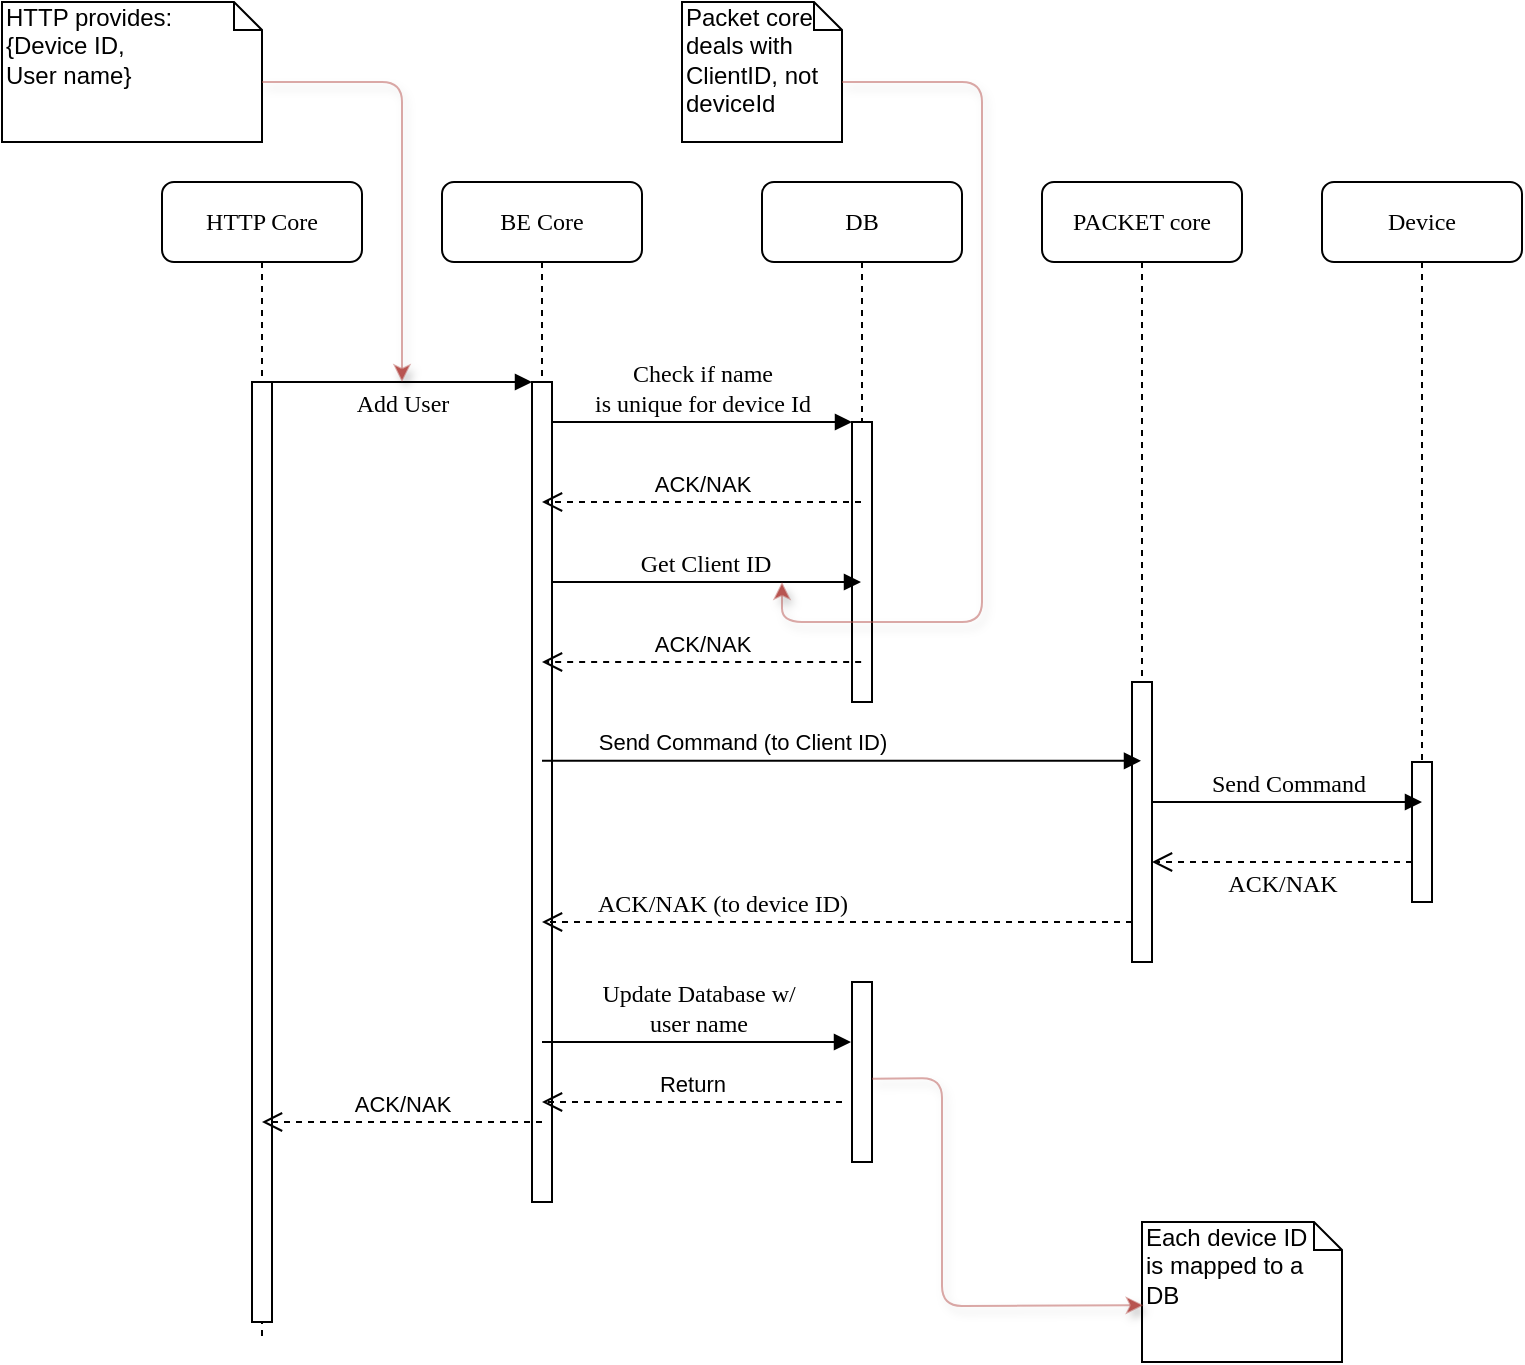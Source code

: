 <mxfile version="13.0.1" type="device"><diagram name="Page-1" id="13e1069c-82ec-6db2-03f1-153e76fe0fe0"><mxGraphModel dx="1422" dy="1666" grid="1" gridSize="10" guides="1" tooltips="1" connect="1" arrows="1" fold="1" page="1" pageScale="1" pageWidth="1100" pageHeight="850" background="#ffffff" math="0" shadow="0"><root><mxCell id="0"/><mxCell id="1" parent="0"/><mxCell id="7baba1c4bc27f4b0-2" value="BE Core" style="shape=umlLifeline;perimeter=lifelinePerimeter;whiteSpace=wrap;html=1;container=1;collapsible=0;recursiveResize=0;outlineConnect=0;rounded=1;shadow=0;comic=0;labelBackgroundColor=none;strokeWidth=1;fontFamily=Verdana;fontSize=12;align=center;" parent="1" vertex="1"><mxGeometry x="240" y="80" width="100" height="510" as="geometry"/></mxCell><mxCell id="7baba1c4bc27f4b0-10" value="" style="html=1;points=[];perimeter=orthogonalPerimeter;rounded=0;shadow=0;comic=0;labelBackgroundColor=none;strokeWidth=1;fontFamily=Verdana;fontSize=12;align=center;" parent="7baba1c4bc27f4b0-2" vertex="1"><mxGeometry x="45" y="100" width="10" height="410" as="geometry"/></mxCell><mxCell id="7baba1c4bc27f4b0-3" value="DB" style="shape=umlLifeline;perimeter=lifelinePerimeter;whiteSpace=wrap;html=1;container=1;collapsible=0;recursiveResize=0;outlineConnect=0;rounded=1;shadow=0;comic=0;labelBackgroundColor=none;strokeWidth=1;fontFamily=Verdana;fontSize=12;align=center;" parent="1" vertex="1"><mxGeometry x="400" y="80" width="100" height="260" as="geometry"/></mxCell><mxCell id="7baba1c4bc27f4b0-13" value="" style="html=1;points=[];perimeter=orthogonalPerimeter;rounded=0;shadow=0;comic=0;labelBackgroundColor=none;strokeWidth=1;fontFamily=Verdana;fontSize=12;align=center;" parent="7baba1c4bc27f4b0-3" vertex="1"><mxGeometry x="45" y="120" width="10" height="140" as="geometry"/></mxCell><mxCell id="7baba1c4bc27f4b0-4" value="PACKET core" style="shape=umlLifeline;perimeter=lifelinePerimeter;whiteSpace=wrap;html=1;container=1;collapsible=0;recursiveResize=0;outlineConnect=0;rounded=1;shadow=0;comic=0;labelBackgroundColor=none;strokeWidth=1;fontFamily=Verdana;fontSize=12;align=center;" parent="1" vertex="1"><mxGeometry x="540" y="80" width="100" height="390" as="geometry"/></mxCell><mxCell id="7baba1c4bc27f4b0-16" value="" style="html=1;points=[];perimeter=orthogonalPerimeter;rounded=0;shadow=0;comic=0;labelBackgroundColor=none;strokeWidth=1;fontFamily=Verdana;fontSize=12;align=center;" parent="7baba1c4bc27f4b0-4" vertex="1"><mxGeometry x="45" y="250" width="10" height="140" as="geometry"/></mxCell><mxCell id="7baba1c4bc27f4b0-5" value="Device" style="shape=umlLifeline;perimeter=lifelinePerimeter;whiteSpace=wrap;html=1;container=1;collapsible=0;recursiveResize=0;outlineConnect=0;rounded=1;shadow=0;comic=0;labelBackgroundColor=none;strokeWidth=1;fontFamily=Verdana;fontSize=12;align=center;" parent="1" vertex="1"><mxGeometry x="680" y="80" width="100" height="290" as="geometry"/></mxCell><mxCell id="7baba1c4bc27f4b0-8" value="HTTP Core" style="shape=umlLifeline;perimeter=lifelinePerimeter;whiteSpace=wrap;html=1;container=1;collapsible=0;recursiveResize=0;outlineConnect=0;rounded=1;shadow=0;comic=0;labelBackgroundColor=none;strokeWidth=1;fontFamily=Verdana;fontSize=12;align=center;" parent="1" vertex="1"><mxGeometry x="100" y="80" width="100" height="580" as="geometry"/></mxCell><mxCell id="7baba1c4bc27f4b0-9" value="" style="html=1;points=[];perimeter=orthogonalPerimeter;rounded=0;shadow=0;comic=0;labelBackgroundColor=none;strokeWidth=1;fontFamily=Verdana;fontSize=12;align=center;" parent="7baba1c4bc27f4b0-8" vertex="1"><mxGeometry x="45" y="100" width="10" height="470" as="geometry"/></mxCell><mxCell id="7baba1c4bc27f4b0-19" value="" style="html=1;points=[];perimeter=orthogonalPerimeter;rounded=0;shadow=0;comic=0;labelBackgroundColor=none;strokeWidth=1;fontFamily=Verdana;fontSize=12;align=center;" parent="1" vertex="1"><mxGeometry x="725" y="370" width="10" height="70" as="geometry"/></mxCell><mxCell id="7baba1c4bc27f4b0-21" value="ACK/NAK" style="html=1;verticalAlign=bottom;endArrow=open;dashed=1;endSize=8;labelBackgroundColor=none;fontFamily=Verdana;fontSize=12;edgeStyle=elbowEdgeStyle;elbow=vertical;" parent="1" source="7baba1c4bc27f4b0-19" target="7baba1c4bc27f4b0-16" edge="1"><mxGeometry x="0.308" y="28" relative="1" as="geometry"><mxPoint x="650" y="306" as="targetPoint"/><Array as="points"><mxPoint x="640" y="420"/><mxPoint x="680" y="440"/><mxPoint x="690" y="400"/><mxPoint x="660" y="470"/><mxPoint x="670" y="260"/><mxPoint x="700" y="260"/></Array><mxPoint x="20" y="-8" as="offset"/></mxGeometry></mxCell><mxCell id="7baba1c4bc27f4b0-11" value="Add User" style="html=1;verticalAlign=bottom;endArrow=block;entryX=0;entryY=0;labelBackgroundColor=none;fontFamily=Verdana;fontSize=12;edgeStyle=elbowEdgeStyle;elbow=vertical;" parent="1" source="7baba1c4bc27f4b0-9" target="7baba1c4bc27f4b0-10" edge="1"><mxGeometry x="-0.0" y="-20" relative="1" as="geometry"><mxPoint x="220" y="190" as="sourcePoint"/><mxPoint as="offset"/></mxGeometry></mxCell><mxCell id="7baba1c4bc27f4b0-14" value="Check if name &lt;br&gt;is unique for device Id" style="html=1;verticalAlign=bottom;endArrow=block;entryX=0;entryY=0;labelBackgroundColor=none;fontFamily=Verdana;fontSize=12;edgeStyle=elbowEdgeStyle;elbow=vertical;" parent="1" source="7baba1c4bc27f4b0-10" target="7baba1c4bc27f4b0-13" edge="1"><mxGeometry relative="1" as="geometry"><mxPoint x="370" y="200" as="sourcePoint"/></mxGeometry></mxCell><mxCell id="5E0lXM-HtLIQYhGyxgsT-3" value="ACK/NAK" style="html=1;verticalAlign=bottom;endArrow=open;dashed=1;endSize=8;" edge="1" parent="1" source="7baba1c4bc27f4b0-3" target="7baba1c4bc27f4b0-2"><mxGeometry relative="1" as="geometry"><mxPoint x="430" y="250" as="sourcePoint"/><mxPoint x="350" y="250" as="targetPoint"/><Array as="points"><mxPoint x="380" y="240"/></Array></mxGeometry></mxCell><mxCell id="5E0lXM-HtLIQYhGyxgsT-4" value="Get Client ID&amp;nbsp;&lt;br&gt;" style="html=1;verticalAlign=bottom;endArrow=block;labelBackgroundColor=none;fontFamily=Verdana;fontSize=12;edgeStyle=elbowEdgeStyle;elbow=vertical;" edge="1" parent="1" source="7baba1c4bc27f4b0-10" target="7baba1c4bc27f4b0-3"><mxGeometry relative="1" as="geometry"><mxPoint x="300" y="300.048" as="sourcePoint"/><mxPoint x="430" y="300" as="targetPoint"/><Array as="points"><mxPoint x="310" y="280"/><mxPoint x="320" y="290"/><mxPoint x="350" y="290"/><mxPoint x="320" y="310"/><mxPoint x="330" y="300"/></Array></mxGeometry></mxCell><mxCell id="5E0lXM-HtLIQYhGyxgsT-6" value="ACK/NAK" style="html=1;verticalAlign=bottom;endArrow=open;dashed=1;endSize=8;" edge="1" parent="1"><mxGeometry relative="1" as="geometry"><mxPoint x="449.57" y="320" as="sourcePoint"/><mxPoint x="289.999" y="320" as="targetPoint"/><Array as="points"><mxPoint x="380.07" y="320"/></Array></mxGeometry></mxCell><mxCell id="5E0lXM-HtLIQYhGyxgsT-8" value="Send Command (to Client ID)" style="html=1;verticalAlign=bottom;endArrow=block;" edge="1" parent="1" target="7baba1c4bc27f4b0-4"><mxGeometry x="-0.332" width="80" relative="1" as="geometry"><mxPoint x="290" y="369.43" as="sourcePoint"/><mxPoint x="370" y="369.43" as="targetPoint"/><mxPoint as="offset"/></mxGeometry></mxCell><mxCell id="5E0lXM-HtLIQYhGyxgsT-10" value="ACK/NAK (to device ID)" style="html=1;verticalAlign=bottom;endArrow=open;dashed=1;endSize=8;labelBackgroundColor=none;fontFamily=Verdana;fontSize=12;edgeStyle=elbowEdgeStyle;elbow=vertical;" edge="1" parent="1" target="7baba1c4bc27f4b0-2"><mxGeometry x="0.39" relative="1" as="geometry"><mxPoint x="455" y="470" as="targetPoint"/><mxPoint x="585" y="450" as="sourcePoint"/><mxPoint as="offset"/></mxGeometry></mxCell><mxCell id="5E0lXM-HtLIQYhGyxgsT-11" value="" style="html=1;points=[];perimeter=orthogonalPerimeter;rounded=0;shadow=0;comic=0;labelBackgroundColor=none;strokeWidth=1;fontFamily=Verdana;fontSize=12;align=center;" vertex="1" parent="1"><mxGeometry x="445" y="480" width="10" height="90" as="geometry"/></mxCell><mxCell id="5E0lXM-HtLIQYhGyxgsT-13" value="Update Database w/&lt;br&gt;user name" style="html=1;verticalAlign=bottom;endArrow=block;labelBackgroundColor=none;fontFamily=Verdana;fontSize=12;edgeStyle=elbowEdgeStyle;elbow=vertical;" edge="1" parent="1"><mxGeometry relative="1" as="geometry"><mxPoint x="290" y="510" as="sourcePoint"/><mxPoint x="444.5" y="510" as="targetPoint"/><Array as="points"><mxPoint x="305" y="510"/><mxPoint x="315" y="520"/><mxPoint x="345" y="520"/><mxPoint x="315" y="540"/><mxPoint x="325" y="530"/></Array></mxGeometry></mxCell><mxCell id="5E0lXM-HtLIQYhGyxgsT-14" value="ACK/NAK" style="html=1;verticalAlign=bottom;endArrow=open;dashed=1;endSize=8;" edge="1" parent="1"><mxGeometry relative="1" as="geometry"><mxPoint x="290" y="550" as="sourcePoint"/><mxPoint x="149.999" y="550" as="targetPoint"/><Array as="points"><mxPoint x="240.07" y="550"/></Array></mxGeometry></mxCell><mxCell id="5E0lXM-HtLIQYhGyxgsT-16" value="Send Command" style="html=1;verticalAlign=bottom;endArrow=block;labelBackgroundColor=none;fontFamily=Verdana;fontSize=12;edgeStyle=elbowEdgeStyle;elbow=vertical;" edge="1" parent="1"><mxGeometry relative="1" as="geometry"><mxPoint x="595" y="390" as="sourcePoint"/><mxPoint x="730" y="390" as="targetPoint"/><Array as="points"><mxPoint x="610" y="390"/><mxPoint x="620" y="400"/><mxPoint x="650" y="400"/><mxPoint x="620" y="420"/><mxPoint x="630" y="410"/></Array></mxGeometry></mxCell><mxCell id="5E0lXM-HtLIQYhGyxgsT-17" value="Return" style="html=1;verticalAlign=bottom;endArrow=open;dashed=1;endSize=8;" edge="1" parent="1"><mxGeometry relative="1" as="geometry"><mxPoint x="440" y="540" as="sourcePoint"/><mxPoint x="290" y="540" as="targetPoint"/><Array as="points"><mxPoint x="390.07" y="540"/></Array></mxGeometry></mxCell><mxCell id="5E0lXM-HtLIQYhGyxgsT-19" value="Each device ID&amp;nbsp;&lt;br&gt;is mapped to a&amp;nbsp;&lt;br&gt;DB" style="shape=note;whiteSpace=wrap;html=1;size=14;verticalAlign=top;align=left;spacingTop=-6;" vertex="1" parent="1"><mxGeometry x="590" y="600" width="100" height="70" as="geometry"/></mxCell><mxCell id="5E0lXM-HtLIQYhGyxgsT-20" value="" style="endArrow=classic;html=1;entryX=0.008;entryY=0.595;entryDx=0;entryDy=0;entryPerimeter=0;exitX=1;exitY=0.537;exitDx=0;exitDy=0;exitPerimeter=0;jumpStyle=gap;shadow=1;comic=0;strokeColor=#b85450;rounded=1;fillColor=#f8cecc;strokeOpacity=50;" edge="1" parent="1" source="5E0lXM-HtLIQYhGyxgsT-11" target="5E0lXM-HtLIQYhGyxgsT-19"><mxGeometry width="50" height="50" relative="1" as="geometry"><mxPoint x="340" y="400" as="sourcePoint"/><mxPoint x="390" y="350" as="targetPoint"/><Array as="points"><mxPoint x="490" y="528"/><mxPoint x="490" y="642"/></Array></mxGeometry></mxCell><mxCell id="5E0lXM-HtLIQYhGyxgsT-21" value="HTTP provides:&lt;br&gt;{Device ID,&lt;br&gt;User name}" style="shape=note;whiteSpace=wrap;html=1;size=14;verticalAlign=top;align=left;spacingTop=-6;" vertex="1" parent="1"><mxGeometry x="20" y="-10" width="130" height="70" as="geometry"/></mxCell><mxCell id="5E0lXM-HtLIQYhGyxgsT-22" value="" style="endArrow=classic;html=1;jumpStyle=gap;shadow=1;comic=0;strokeColor=#b85450;rounded=1;fillColor=#f8cecc;strokeOpacity=50;" edge="1" parent="1"><mxGeometry width="50" height="50" relative="1" as="geometry"><mxPoint x="150" y="30" as="sourcePoint"/><mxPoint x="220" y="180" as="targetPoint"/><Array as="points"><mxPoint x="220" y="30"/></Array></mxGeometry></mxCell><mxCell id="5E0lXM-HtLIQYhGyxgsT-23" value="Packet core&amp;nbsp; deals with ClientID, not deviceId" style="shape=note;whiteSpace=wrap;html=1;size=14;verticalAlign=top;align=left;spacingTop=-6;" vertex="1" parent="1"><mxGeometry x="360" y="-10" width="80" height="70" as="geometry"/></mxCell><mxCell id="5E0lXM-HtLIQYhGyxgsT-24" value="" style="endArrow=classic;html=1;jumpStyle=gap;shadow=1;comic=0;strokeColor=#b85450;rounded=1;fillColor=#f8cecc;strokeOpacity=50;" edge="1" parent="1"><mxGeometry width="50" height="50" relative="1" as="geometry"><mxPoint x="440" y="30" as="sourcePoint"/><mxPoint x="410" y="280" as="targetPoint"/><Array as="points"><mxPoint x="510" y="30"/><mxPoint x="510" y="300"/><mxPoint x="410" y="300"/></Array></mxGeometry></mxCell></root></mxGraphModel></diagram></mxfile>